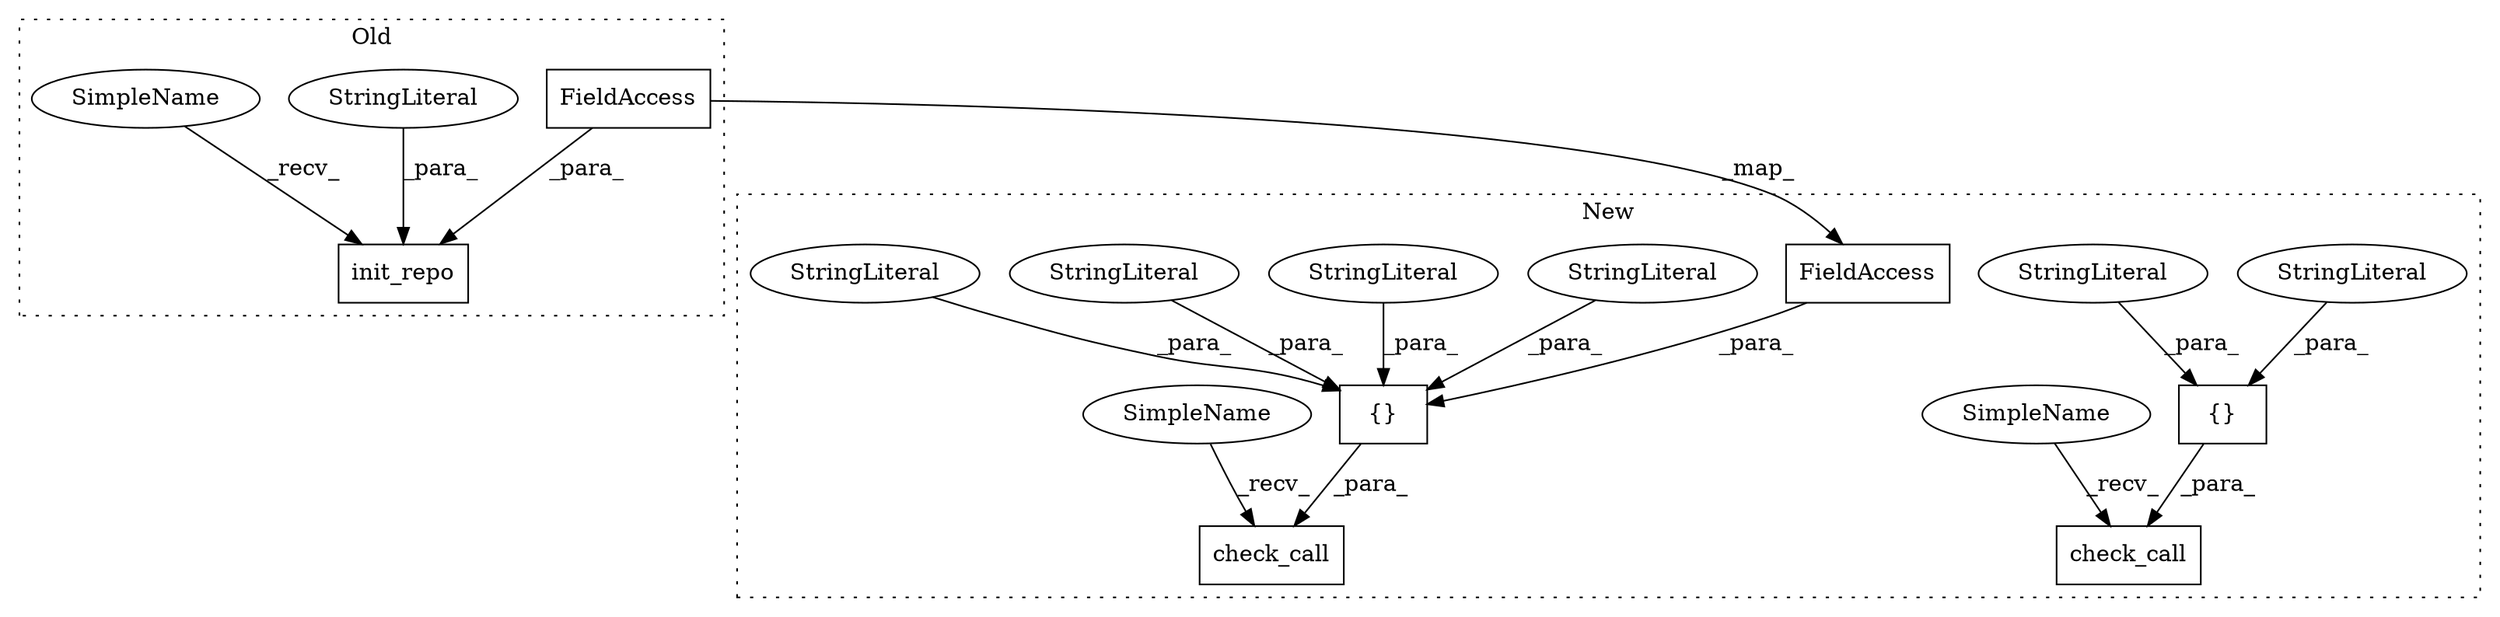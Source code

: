 digraph G {
subgraph cluster0 {
1 [label="init_repo" a="32" s="6030,6060" l="10,1" shape="box"];
6 [label="FieldAccess" a="22" s="6049" l="11" shape="box"];
9 [label="StringLiteral" a="45" s="6040" l="8" shape="ellipse"];
17 [label="SimpleName" a="42" s="6025" l="4" shape="ellipse"];
label = "Old";
style="dotted";
}
subgraph cluster1 {
2 [label="check_call" a="32" s="5770,5807" l="11,1" shape="box"];
3 [label="{}" a="4" s="5793,5806" l="1,1" shape="box"];
4 [label="check_call" a="32" s="5829,5895" l="11,1" shape="box"];
5 [label="{}" a="4" s="5852,5894" l="1,1" shape="box"];
7 [label="FieldAccess" a="22" s="5883" l="11" shape="box"];
8 [label="StringLiteral" a="45" s="5874" l="8" shape="ellipse"];
10 [label="StringLiteral" a="45" s="5868" l="5" shape="ellipse"];
11 [label="StringLiteral" a="45" s="5853" l="5" shape="ellipse"];
12 [label="StringLiteral" a="45" s="5794" l="5" shape="ellipse"];
13 [label="StringLiteral" a="45" s="5800" l="6" shape="ellipse"];
14 [label="StringLiteral" a="45" s="5859" l="8" shape="ellipse"];
15 [label="SimpleName" a="42" s="5759" l="10" shape="ellipse"];
16 [label="SimpleName" a="42" s="5818" l="10" shape="ellipse"];
label = "New";
style="dotted";
}
3 -> 2 [label="_para_"];
5 -> 4 [label="_para_"];
6 -> 7 [label="_map_"];
6 -> 1 [label="_para_"];
7 -> 5 [label="_para_"];
8 -> 5 [label="_para_"];
9 -> 1 [label="_para_"];
10 -> 5 [label="_para_"];
11 -> 5 [label="_para_"];
12 -> 3 [label="_para_"];
13 -> 3 [label="_para_"];
14 -> 5 [label="_para_"];
15 -> 2 [label="_recv_"];
16 -> 4 [label="_recv_"];
17 -> 1 [label="_recv_"];
}
